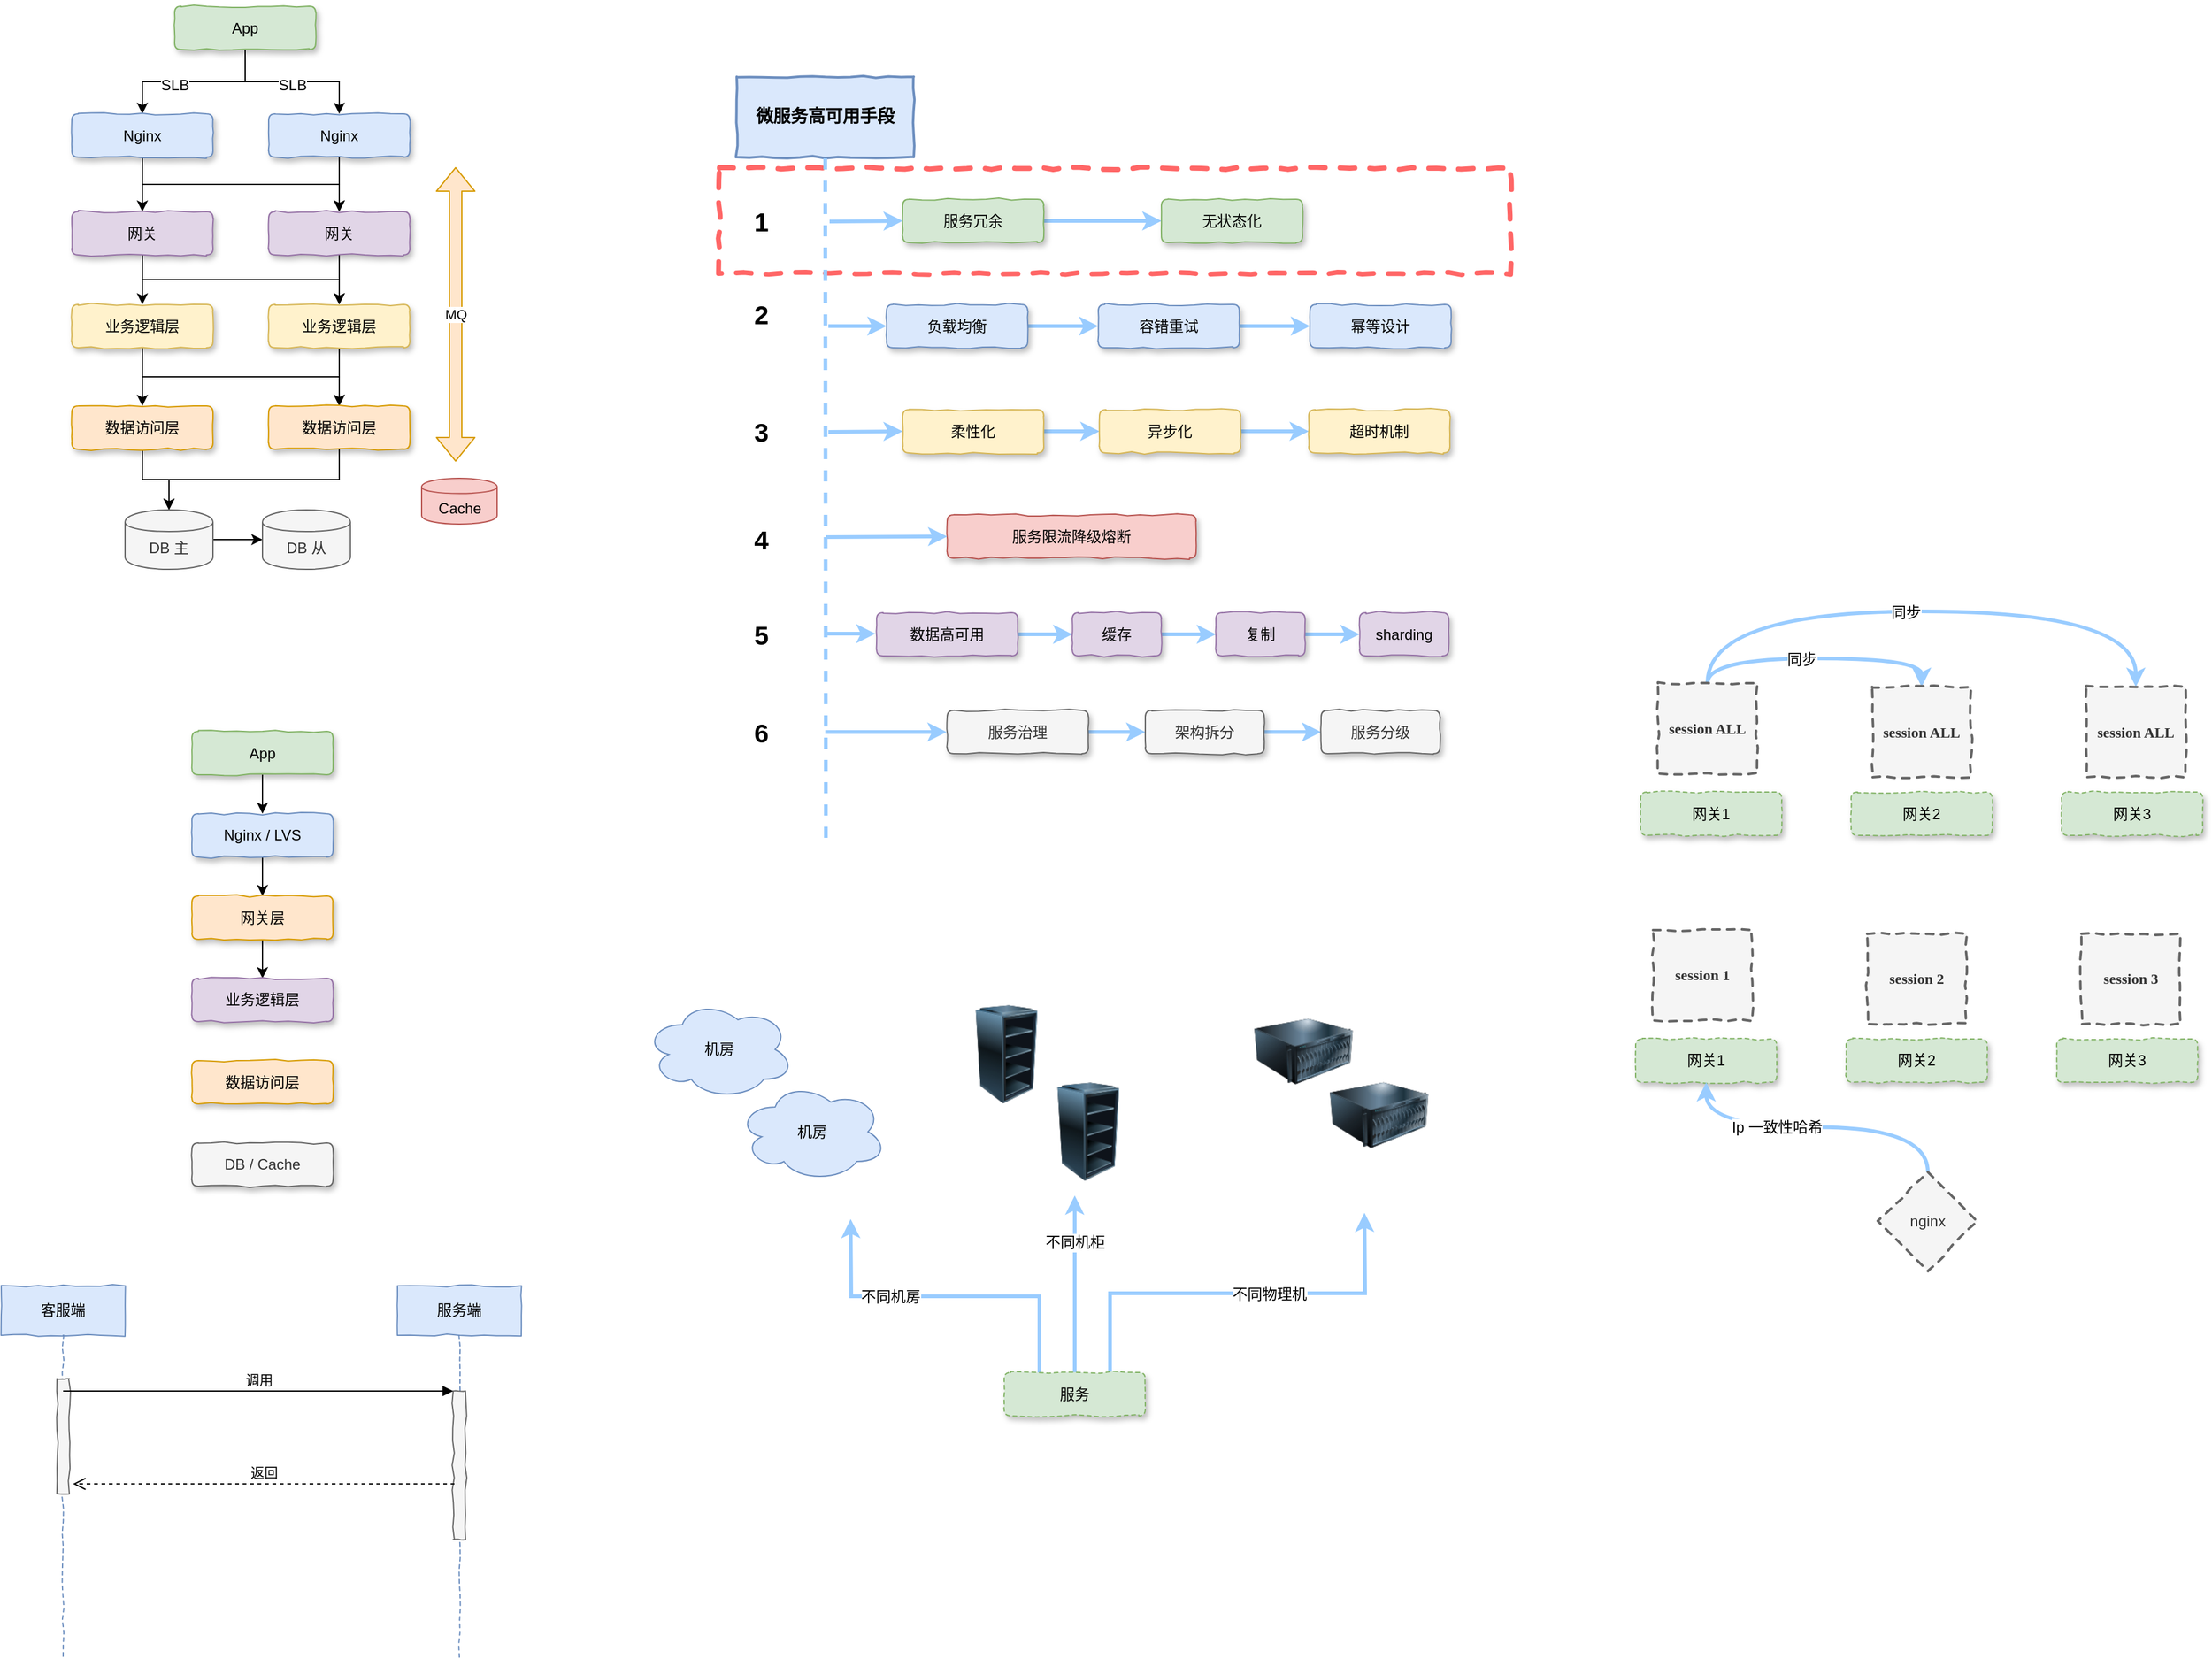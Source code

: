 <mxfile version="10.7.7" type="github"><diagram id="9MzaHd7Rf5EmqwmCaSLp" name="Ã§Â¬Â¬ 1 Ã©Â¡Âµ"><mxGraphModel dx="848" dy="574" grid="0" gridSize="10" guides="1" tooltips="1" connect="1" arrows="1" fold="1" page="1" pageScale="1" pageWidth="10000" pageHeight="10000" math="0" shadow="0"><root><mxCell id="0"/><mxCell id="1" parent="0"/><mxCell id="vuu-zCxJf1RxTGrYEHan-46" value="" style="html=1;whiteSpace=wrap;comic=1;strokeWidth=4;fontFamily=Comic Sans MS;fontStyle=1;strokeColor=#FF6666;dashed=1;" parent="1" vertex="1"><mxGeometry x="699" y="312" width="639" height="85" as="geometry"/></mxCell><mxCell id="hoTQpN1Qv3qKQoS7OUCN-4" style="edgeStyle=orthogonalEdgeStyle;rounded=0;orthogonalLoop=1;jettySize=auto;html=1;exitX=0.5;exitY=1;exitDx=0;exitDy=0;" parent="1" source="hoTQpN1Qv3qKQoS7OUCN-1" target="hoTQpN1Qv3qKQoS7OUCN-2" edge="1"><mxGeometry relative="1" as="geometry"/></mxCell><mxCell id="hoTQpN1Qv3qKQoS7OUCN-6" value="SLB" style="text;html=1;resizable=0;points=[];align=center;verticalAlign=middle;labelBackgroundColor=#ffffff;" parent="hoTQpN1Qv3qKQoS7OUCN-4" vertex="1" connectable="0"><mxGeometry x="0.23" y="3" relative="1" as="geometry"><mxPoint as="offset"/></mxGeometry></mxCell><mxCell id="hoTQpN1Qv3qKQoS7OUCN-5" style="edgeStyle=orthogonalEdgeStyle;rounded=0;orthogonalLoop=1;jettySize=auto;html=1;exitX=0.5;exitY=1;exitDx=0;exitDy=0;" parent="1" source="hoTQpN1Qv3qKQoS7OUCN-1" target="hoTQpN1Qv3qKQoS7OUCN-3" edge="1"><mxGeometry relative="1" as="geometry"/></mxCell><mxCell id="hoTQpN1Qv3qKQoS7OUCN-7" value="SLB" style="text;html=1;resizable=0;points=[];align=center;verticalAlign=middle;labelBackgroundColor=#ffffff;" parent="hoTQpN1Qv3qKQoS7OUCN-5" vertex="1" connectable="0"><mxGeometry y="-3" relative="1" as="geometry"><mxPoint as="offset"/></mxGeometry></mxCell><mxCell id="hoTQpN1Qv3qKQoS7OUCN-1" value="App" style="rounded=1;whiteSpace=wrap;html=1;shadow=1;comic=1;fillColor=#d5e8d4;strokeColor=#82b366;" parent="1" vertex="1"><mxGeometry x="259" y="181" width="114" height="35" as="geometry"/></mxCell><mxCell id="hoTQpN1Qv3qKQoS7OUCN-10" style="edgeStyle=orthogonalEdgeStyle;rounded=0;orthogonalLoop=1;jettySize=auto;html=1;exitX=0.5;exitY=1;exitDx=0;exitDy=0;entryX=0.5;entryY=0;entryDx=0;entryDy=0;" parent="1" source="hoTQpN1Qv3qKQoS7OUCN-2" target="hoTQpN1Qv3qKQoS7OUCN-8" edge="1"><mxGeometry relative="1" as="geometry"/></mxCell><mxCell id="hoTQpN1Qv3qKQoS7OUCN-11" style="edgeStyle=orthogonalEdgeStyle;rounded=0;orthogonalLoop=1;jettySize=auto;html=1;exitX=0.5;exitY=1;exitDx=0;exitDy=0;entryX=0.5;entryY=0;entryDx=0;entryDy=0;" parent="1" source="hoTQpN1Qv3qKQoS7OUCN-2" target="hoTQpN1Qv3qKQoS7OUCN-9" edge="1"><mxGeometry relative="1" as="geometry"/></mxCell><mxCell id="hoTQpN1Qv3qKQoS7OUCN-2" value="Nginx" style="rounded=1;whiteSpace=wrap;html=1;shadow=1;comic=1;fillColor=#dae8fc;strokeColor=#6c8ebf;" parent="1" vertex="1"><mxGeometry x="176" y="268" width="114" height="35" as="geometry"/></mxCell><mxCell id="hoTQpN1Qv3qKQoS7OUCN-12" style="edgeStyle=orthogonalEdgeStyle;rounded=0;orthogonalLoop=1;jettySize=auto;html=1;exitX=0.5;exitY=1;exitDx=0;exitDy=0;entryX=0.5;entryY=0;entryDx=0;entryDy=0;" parent="1" source="hoTQpN1Qv3qKQoS7OUCN-3" target="hoTQpN1Qv3qKQoS7OUCN-9" edge="1"><mxGeometry relative="1" as="geometry"/></mxCell><mxCell id="hoTQpN1Qv3qKQoS7OUCN-3" value="Nginx" style="rounded=1;whiteSpace=wrap;html=1;shadow=1;comic=1;fillColor=#dae8fc;strokeColor=#6c8ebf;" parent="1" vertex="1"><mxGeometry x="335" y="268" width="114" height="35" as="geometry"/></mxCell><mxCell id="hoTQpN1Qv3qKQoS7OUCN-15" style="edgeStyle=orthogonalEdgeStyle;rounded=0;orthogonalLoop=1;jettySize=auto;html=1;exitX=0.5;exitY=1;exitDx=0;exitDy=0;entryX=0.5;entryY=0;entryDx=0;entryDy=0;" parent="1" source="hoTQpN1Qv3qKQoS7OUCN-8" target="hoTQpN1Qv3qKQoS7OUCN-13" edge="1"><mxGeometry relative="1" as="geometry"/></mxCell><mxCell id="hoTQpN1Qv3qKQoS7OUCN-25" style="edgeStyle=orthogonalEdgeStyle;rounded=0;orthogonalLoop=1;jettySize=auto;html=1;exitX=0.5;exitY=1;exitDx=0;exitDy=0;" parent="1" source="hoTQpN1Qv3qKQoS7OUCN-8" target="hoTQpN1Qv3qKQoS7OUCN-14" edge="1"><mxGeometry relative="1" as="geometry"/></mxCell><mxCell id="hoTQpN1Qv3qKQoS7OUCN-8" value="网关" style="rounded=1;whiteSpace=wrap;html=1;shadow=1;comic=1;fillColor=#e1d5e7;strokeColor=#9673a6;" parent="1" vertex="1"><mxGeometry x="176" y="347" width="114" height="35" as="geometry"/></mxCell><mxCell id="hoTQpN1Qv3qKQoS7OUCN-16" style="edgeStyle=orthogonalEdgeStyle;rounded=0;orthogonalLoop=1;jettySize=auto;html=1;exitX=0.5;exitY=1;exitDx=0;exitDy=0;" parent="1" source="hoTQpN1Qv3qKQoS7OUCN-9" target="hoTQpN1Qv3qKQoS7OUCN-14" edge="1"><mxGeometry relative="1" as="geometry"/></mxCell><mxCell id="hoTQpN1Qv3qKQoS7OUCN-9" value="网关" style="rounded=1;whiteSpace=wrap;html=1;shadow=1;comic=1;fillColor=#e1d5e7;strokeColor=#9673a6;" parent="1" vertex="1"><mxGeometry x="335" y="347" width="114" height="35" as="geometry"/></mxCell><mxCell id="hoTQpN1Qv3qKQoS7OUCN-22" style="edgeStyle=orthogonalEdgeStyle;rounded=0;orthogonalLoop=1;jettySize=auto;html=1;exitX=0.5;exitY=1;exitDx=0;exitDy=0;entryX=0.5;entryY=0;entryDx=0;entryDy=0;" parent="1" source="hoTQpN1Qv3qKQoS7OUCN-13" target="hoTQpN1Qv3qKQoS7OUCN-20" edge="1"><mxGeometry relative="1" as="geometry"/></mxCell><mxCell id="hoTQpN1Qv3qKQoS7OUCN-24" style="edgeStyle=orthogonalEdgeStyle;rounded=0;orthogonalLoop=1;jettySize=auto;html=1;exitX=0.5;exitY=1;exitDx=0;exitDy=0;entryX=0.5;entryY=0;entryDx=0;entryDy=0;" parent="1" source="hoTQpN1Qv3qKQoS7OUCN-13" target="hoTQpN1Qv3qKQoS7OUCN-21" edge="1"><mxGeometry relative="1" as="geometry"/></mxCell><mxCell id="hoTQpN1Qv3qKQoS7OUCN-13" value="业务逻辑层" style="rounded=1;whiteSpace=wrap;html=1;shadow=1;comic=1;fillColor=#fff2cc;strokeColor=#d6b656;" parent="1" vertex="1"><mxGeometry x="176" y="422" width="114" height="35" as="geometry"/></mxCell><mxCell id="hoTQpN1Qv3qKQoS7OUCN-23" style="edgeStyle=orthogonalEdgeStyle;rounded=0;orthogonalLoop=1;jettySize=auto;html=1;exitX=0.5;exitY=1;exitDx=0;exitDy=0;entryX=0.5;entryY=0;entryDx=0;entryDy=0;" parent="1" source="hoTQpN1Qv3qKQoS7OUCN-14" target="hoTQpN1Qv3qKQoS7OUCN-21" edge="1"><mxGeometry relative="1" as="geometry"/></mxCell><mxCell id="hoTQpN1Qv3qKQoS7OUCN-14" value="业务逻辑层" style="rounded=1;whiteSpace=wrap;html=1;shadow=1;comic=1;fillColor=#fff2cc;strokeColor=#d6b656;" parent="1" vertex="1"><mxGeometry x="335" y="422" width="114" height="35" as="geometry"/></mxCell><mxCell id="hoTQpN1Qv3qKQoS7OUCN-40" style="edgeStyle=orthogonalEdgeStyle;rounded=0;orthogonalLoop=1;jettySize=auto;html=1;exitX=0.5;exitY=1;exitDx=0;exitDy=0;entryX=0.5;entryY=0;entryDx=0;entryDy=0;" parent="1" source="hoTQpN1Qv3qKQoS7OUCN-17" target="hoTQpN1Qv3qKQoS7OUCN-18" edge="1"><mxGeometry relative="1" as="geometry"/></mxCell><mxCell id="hoTQpN1Qv3qKQoS7OUCN-17" value="App" style="rounded=1;whiteSpace=wrap;html=1;shadow=1;comic=1;fillColor=#d5e8d4;strokeColor=#82b366;" parent="1" vertex="1"><mxGeometry x="273" y="767" width="114" height="35" as="geometry"/></mxCell><mxCell id="hoTQpN1Qv3qKQoS7OUCN-41" style="edgeStyle=orthogonalEdgeStyle;rounded=0;orthogonalLoop=1;jettySize=auto;html=1;exitX=0.5;exitY=1;exitDx=0;exitDy=0;entryX=0.5;entryY=0;entryDx=0;entryDy=0;" parent="1" source="hoTQpN1Qv3qKQoS7OUCN-18" target="hoTQpN1Qv3qKQoS7OUCN-19" edge="1"><mxGeometry relative="1" as="geometry"/></mxCell><mxCell id="hoTQpN1Qv3qKQoS7OUCN-18" value="Nginx / LVS" style="rounded=1;whiteSpace=wrap;html=1;shadow=1;comic=1;fillColor=#dae8fc;strokeColor=#6c8ebf;" parent="1" vertex="1"><mxGeometry x="273" y="833.5" width="114" height="35" as="geometry"/></mxCell><mxCell id="hoTQpN1Qv3qKQoS7OUCN-42" style="edgeStyle=orthogonalEdgeStyle;rounded=0;orthogonalLoop=1;jettySize=auto;html=1;exitX=0.5;exitY=1;exitDx=0;exitDy=0;entryX=0.5;entryY=0;entryDx=0;entryDy=0;" parent="1" source="hoTQpN1Qv3qKQoS7OUCN-19" target="hoTQpN1Qv3qKQoS7OUCN-37" edge="1"><mxGeometry relative="1" as="geometry"/></mxCell><mxCell id="hoTQpN1Qv3qKQoS7OUCN-19" value="网关层" style="rounded=1;whiteSpace=wrap;html=1;shadow=1;comic=1;fillColor=#ffe6cc;strokeColor=#d79b00;" parent="1" vertex="1"><mxGeometry x="273" y="900" width="114" height="35" as="geometry"/></mxCell><mxCell id="hoTQpN1Qv3qKQoS7OUCN-29" style="edgeStyle=orthogonalEdgeStyle;rounded=0;orthogonalLoop=1;jettySize=auto;html=1;exitX=0.5;exitY=1;exitDx=0;exitDy=0;entryX=0.5;entryY=0;entryDx=0;entryDy=0;" parent="1" source="hoTQpN1Qv3qKQoS7OUCN-20" target="hoTQpN1Qv3qKQoS7OUCN-26" edge="1"><mxGeometry relative="1" as="geometry"/></mxCell><mxCell id="hoTQpN1Qv3qKQoS7OUCN-20" value="数据访问层" style="rounded=1;whiteSpace=wrap;html=1;shadow=1;comic=1;fillColor=#ffe6cc;strokeColor=#d79b00;" parent="1" vertex="1"><mxGeometry x="176" y="504" width="114" height="35" as="geometry"/></mxCell><mxCell id="hoTQpN1Qv3qKQoS7OUCN-30" style="edgeStyle=orthogonalEdgeStyle;rounded=0;orthogonalLoop=1;jettySize=auto;html=1;exitX=0.5;exitY=1;exitDx=0;exitDy=0;entryX=0.5;entryY=0;entryDx=0;entryDy=0;" parent="1" source="hoTQpN1Qv3qKQoS7OUCN-21" target="hoTQpN1Qv3qKQoS7OUCN-26" edge="1"><mxGeometry relative="1" as="geometry"/></mxCell><mxCell id="hoTQpN1Qv3qKQoS7OUCN-21" value="数据访问层" style="rounded=1;whiteSpace=wrap;html=1;shadow=1;comic=1;fillColor=#ffe6cc;strokeColor=#d79b00;" parent="1" vertex="1"><mxGeometry x="335" y="504" width="114" height="35" as="geometry"/></mxCell><mxCell id="hoTQpN1Qv3qKQoS7OUCN-28" style="edgeStyle=orthogonalEdgeStyle;rounded=0;orthogonalLoop=1;jettySize=auto;html=1;exitX=1;exitY=0.5;exitDx=0;exitDy=0;entryX=0;entryY=0.5;entryDx=0;entryDy=0;" parent="1" source="hoTQpN1Qv3qKQoS7OUCN-26" target="hoTQpN1Qv3qKQoS7OUCN-27" edge="1"><mxGeometry relative="1" as="geometry"/></mxCell><mxCell id="hoTQpN1Qv3qKQoS7OUCN-26" value="DB 主" style="shape=cylinder;whiteSpace=wrap;html=1;boundedLbl=1;backgroundOutline=1;fillColor=#f5f5f5;strokeColor=#666666;fontColor=#333333;" parent="1" vertex="1"><mxGeometry x="219" y="588" width="71" height="48" as="geometry"/></mxCell><mxCell id="hoTQpN1Qv3qKQoS7OUCN-27" value="DB 从" style="shape=cylinder;whiteSpace=wrap;html=1;boundedLbl=1;backgroundOutline=1;fillColor=#f5f5f5;strokeColor=#666666;fontColor=#333333;" parent="1" vertex="1"><mxGeometry x="330" y="588" width="71" height="48" as="geometry"/></mxCell><mxCell id="hoTQpN1Qv3qKQoS7OUCN-33" value="Cache" style="shape=cylinder;whiteSpace=wrap;html=1;boundedLbl=1;backgroundOutline=1;fillColor=#f8cecc;strokeColor=#b85450;" parent="1" vertex="1"><mxGeometry x="458.5" y="562.5" width="61" height="37" as="geometry"/></mxCell><mxCell id="hoTQpN1Qv3qKQoS7OUCN-34" value="MQ" style="shape=flexArrow;endArrow=classic;startArrow=classic;html=1;fillColor=#ffe6cc;strokeColor=#d79b00;" parent="1" edge="1"><mxGeometry width="50" height="50" relative="1" as="geometry"><mxPoint x="486" y="549" as="sourcePoint"/><mxPoint x="486" y="311" as="targetPoint"/></mxGeometry></mxCell><mxCell id="hoTQpN1Qv3qKQoS7OUCN-37" value="业务逻辑层" style="rounded=1;whiteSpace=wrap;html=1;shadow=1;comic=1;fillColor=#e1d5e7;strokeColor=#9673a6;" parent="1" vertex="1"><mxGeometry x="273" y="966.5" width="114" height="35" as="geometry"/></mxCell><mxCell id="hoTQpN1Qv3qKQoS7OUCN-38" value="数据访问层" style="rounded=1;whiteSpace=wrap;html=1;shadow=1;comic=1;fillColor=#ffe6cc;strokeColor=#d79b00;" parent="1" vertex="1"><mxGeometry x="273" y="1033" width="114" height="35" as="geometry"/></mxCell><mxCell id="hoTQpN1Qv3qKQoS7OUCN-39" value="DB / Cache" style="rounded=1;whiteSpace=wrap;html=1;shadow=1;comic=1;fillColor=#f5f5f5;strokeColor=#666666;fontColor=#333333;" parent="1" vertex="1"><mxGeometry x="273" y="1099.5" width="114" height="35" as="geometry"/></mxCell><mxCell id="vuu-zCxJf1RxTGrYEHan-1" value="&lt;font style=&quot;font-size: 14px&quot;&gt;微服务高可用手段&lt;/font&gt;" style="html=1;whiteSpace=wrap;comic=1;strokeWidth=2;fontFamily=Comic Sans MS;fontStyle=1;fillColor=#dae8fc;strokeColor=#6c8ebf;" parent="1" vertex="1"><mxGeometry x="713" y="238" width="143" height="65" as="geometry"/></mxCell><mxCell id="vuu-zCxJf1RxTGrYEHan-2" value="" style="endArrow=none;dashed=1;html=1;entryX=0.5;entryY=1;entryDx=0;entryDy=0;strokeColor=#99CCFF;strokeWidth=3;" parent="1" target="vuu-zCxJf1RxTGrYEHan-1" edge="1"><mxGeometry width="50" height="50" relative="1" as="geometry"><mxPoint x="785" y="853" as="sourcePoint"/><mxPoint x="870" y="451" as="targetPoint"/></mxGeometry></mxCell><mxCell id="vuu-zCxJf1RxTGrYEHan-6" style="edgeStyle=orthogonalEdgeStyle;rounded=0;orthogonalLoop=1;jettySize=auto;html=1;exitX=1;exitY=0.5;exitDx=0;exitDy=0;entryX=0;entryY=0.5;entryDx=0;entryDy=0;strokeColor=#99CCFF;strokeWidth=3;" parent="1" source="vuu-zCxJf1RxTGrYEHan-3" target="vuu-zCxJf1RxTGrYEHan-5" edge="1"><mxGeometry relative="1" as="geometry"/></mxCell><mxCell id="vuu-zCxJf1RxTGrYEHan-3" value="服务冗余" style="rounded=1;whiteSpace=wrap;html=1;shadow=1;comic=1;fillColor=#d5e8d4;strokeColor=#82b366;" parent="1" vertex="1"><mxGeometry x="847" y="337" width="114" height="35" as="geometry"/></mxCell><mxCell id="vuu-zCxJf1RxTGrYEHan-4" value="" style="endArrow=classic;html=1;strokeColor=#99CCFF;strokeWidth=3;entryX=0;entryY=0.5;entryDx=0;entryDy=0;" parent="1" target="vuu-zCxJf1RxTGrYEHan-3" edge="1"><mxGeometry width="50" height="50" relative="1" as="geometry"><mxPoint x="788" y="355" as="sourcePoint"/><mxPoint x="719" y="344" as="targetPoint"/></mxGeometry></mxCell><mxCell id="vuu-zCxJf1RxTGrYEHan-5" value="无状态化" style="rounded=1;whiteSpace=wrap;html=1;shadow=1;comic=1;fillColor=#d5e8d4;strokeColor=#82b366;" parent="1" vertex="1"><mxGeometry x="1056" y="337" width="114" height="35" as="geometry"/></mxCell><mxCell id="vuu-zCxJf1RxTGrYEHan-41" style="edgeStyle=orthogonalEdgeStyle;rounded=0;orthogonalLoop=1;jettySize=auto;html=1;exitX=1;exitY=0.5;exitDx=0;exitDy=0;entryX=0;entryY=0.5;entryDx=0;entryDy=0;strokeColor=#99CCFF;strokeWidth=3;" parent="1" source="vuu-zCxJf1RxTGrYEHan-7" target="vuu-zCxJf1RxTGrYEHan-40" edge="1"><mxGeometry relative="1" as="geometry"/></mxCell><mxCell id="vuu-zCxJf1RxTGrYEHan-7" value="负载均衡" style="rounded=1;whiteSpace=wrap;html=1;shadow=1;comic=1;fillColor=#dae8fc;strokeColor=#6c8ebf;" parent="1" vertex="1"><mxGeometry x="834" y="422" width="114" height="35" as="geometry"/></mxCell><mxCell id="vuu-zCxJf1RxTGrYEHan-8" value="" style="endArrow=classic;html=1;strokeColor=#99CCFF;strokeWidth=3;entryX=0;entryY=0.5;entryDx=0;entryDy=0;" parent="1" target="vuu-zCxJf1RxTGrYEHan-7" edge="1"><mxGeometry width="50" height="50" relative="1" as="geometry"><mxPoint x="787" y="439.5" as="sourcePoint"/><mxPoint x="846" y="439.5" as="targetPoint"/></mxGeometry></mxCell><mxCell id="vuu-zCxJf1RxTGrYEHan-9" value="幂等设计" style="rounded=1;whiteSpace=wrap;html=1;shadow=1;comic=1;fillColor=#dae8fc;strokeColor=#6c8ebf;" parent="1" vertex="1"><mxGeometry x="1176" y="422" width="114" height="35" as="geometry"/></mxCell><mxCell id="vuu-zCxJf1RxTGrYEHan-15" style="edgeStyle=orthogonalEdgeStyle;rounded=0;orthogonalLoop=1;jettySize=auto;html=1;exitX=1;exitY=0.5;exitDx=0;exitDy=0;entryX=0;entryY=0.5;entryDx=0;entryDy=0;strokeColor=#99CCFF;strokeWidth=3;" parent="1" source="vuu-zCxJf1RxTGrYEHan-11" target="vuu-zCxJf1RxTGrYEHan-13" edge="1"><mxGeometry relative="1" as="geometry"/></mxCell><mxCell id="vuu-zCxJf1RxTGrYEHan-11" value="柔性化" style="rounded=1;whiteSpace=wrap;html=1;shadow=1;comic=1;fillColor=#fff2cc;strokeColor=#d6b656;" parent="1" vertex="1"><mxGeometry x="847" y="507" width="114" height="35" as="geometry"/></mxCell><mxCell id="vuu-zCxJf1RxTGrYEHan-12" value="" style="endArrow=classic;html=1;strokeColor=#99CCFF;strokeWidth=3;entryX=0;entryY=0.5;entryDx=0;entryDy=0;" parent="1" target="vuu-zCxJf1RxTGrYEHan-11" edge="1"><mxGeometry width="50" height="50" relative="1" as="geometry"><mxPoint x="787" y="525" as="sourcePoint"/><mxPoint x="914" y="450" as="targetPoint"/></mxGeometry></mxCell><mxCell id="vuu-zCxJf1RxTGrYEHan-16" style="edgeStyle=orthogonalEdgeStyle;rounded=0;orthogonalLoop=1;jettySize=auto;html=1;exitX=1;exitY=0.5;exitDx=0;exitDy=0;strokeColor=#99CCFF;strokeWidth=3;" parent="1" source="vuu-zCxJf1RxTGrYEHan-13" target="vuu-zCxJf1RxTGrYEHan-14" edge="1"><mxGeometry relative="1" as="geometry"/></mxCell><mxCell id="vuu-zCxJf1RxTGrYEHan-13" value="异步化" style="rounded=1;whiteSpace=wrap;html=1;shadow=1;comic=1;fillColor=#fff2cc;strokeColor=#d6b656;" parent="1" vertex="1"><mxGeometry x="1006" y="507" width="114" height="35" as="geometry"/></mxCell><mxCell id="vuu-zCxJf1RxTGrYEHan-14" value="超时机制" style="rounded=1;whiteSpace=wrap;html=1;shadow=1;comic=1;fillColor=#fff2cc;strokeColor=#d6b656;" parent="1" vertex="1"><mxGeometry x="1175" y="507" width="114" height="35" as="geometry"/></mxCell><mxCell id="vuu-zCxJf1RxTGrYEHan-17" value="服务限流降级熔断" style="rounded=1;whiteSpace=wrap;html=1;shadow=1;comic=1;fillColor=#f8cecc;strokeColor=#b85450;" parent="1" vertex="1"><mxGeometry x="883" y="592" width="201" height="35" as="geometry"/></mxCell><mxCell id="vuu-zCxJf1RxTGrYEHan-18" value="" style="endArrow=classic;html=1;strokeColor=#99CCFF;strokeWidth=3;entryX=0;entryY=0.5;entryDx=0;entryDy=0;" parent="1" target="vuu-zCxJf1RxTGrYEHan-17" edge="1"><mxGeometry width="50" height="50" relative="1" as="geometry"><mxPoint x="785" y="610" as="sourcePoint"/><mxPoint x="844.5" y="612" as="targetPoint"/></mxGeometry></mxCell><mxCell id="vuu-zCxJf1RxTGrYEHan-24" style="edgeStyle=orthogonalEdgeStyle;rounded=0;orthogonalLoop=1;jettySize=auto;html=1;exitX=1;exitY=0.5;exitDx=0;exitDy=0;entryX=0;entryY=0.5;entryDx=0;entryDy=0;strokeColor=#99CCFF;strokeWidth=3;" parent="1" source="vuu-zCxJf1RxTGrYEHan-19" target="vuu-zCxJf1RxTGrYEHan-21" edge="1"><mxGeometry relative="1" as="geometry"/></mxCell><mxCell id="vuu-zCxJf1RxTGrYEHan-19" value="数据高可用" style="rounded=1;whiteSpace=wrap;html=1;shadow=1;comic=1;fillColor=#e1d5e7;strokeColor=#9673a6;" parent="1" vertex="1"><mxGeometry x="826" y="671" width="114" height="35" as="geometry"/></mxCell><mxCell id="vuu-zCxJf1RxTGrYEHan-20" value="" style="endArrow=classic;html=1;strokeColor=#99CCFF;strokeWidth=3;" parent="1" edge="1"><mxGeometry width="50" height="50" relative="1" as="geometry"><mxPoint x="784.5" y="688" as="sourcePoint"/><mxPoint x="825" y="688" as="targetPoint"/></mxGeometry></mxCell><mxCell id="vuu-zCxJf1RxTGrYEHan-25" style="edgeStyle=orthogonalEdgeStyle;rounded=0;orthogonalLoop=1;jettySize=auto;html=1;exitX=1;exitY=0.5;exitDx=0;exitDy=0;entryX=0;entryY=0.5;entryDx=0;entryDy=0;strokeColor=#99CCFF;strokeWidth=3;" parent="1" source="vuu-zCxJf1RxTGrYEHan-21" target="vuu-zCxJf1RxTGrYEHan-22" edge="1"><mxGeometry relative="1" as="geometry"/></mxCell><mxCell id="vuu-zCxJf1RxTGrYEHan-21" value="缓存" style="rounded=1;whiteSpace=wrap;html=1;shadow=1;comic=1;fillColor=#e1d5e7;strokeColor=#9673a6;" parent="1" vertex="1"><mxGeometry x="984" y="671" width="72" height="35" as="geometry"/></mxCell><mxCell id="vuu-zCxJf1RxTGrYEHan-26" style="edgeStyle=orthogonalEdgeStyle;rounded=0;orthogonalLoop=1;jettySize=auto;html=1;exitX=1;exitY=0.5;exitDx=0;exitDy=0;entryX=0;entryY=0.5;entryDx=0;entryDy=0;strokeColor=#99CCFF;strokeWidth=3;" parent="1" source="vuu-zCxJf1RxTGrYEHan-22" target="vuu-zCxJf1RxTGrYEHan-23" edge="1"><mxGeometry relative="1" as="geometry"/></mxCell><mxCell id="vuu-zCxJf1RxTGrYEHan-22" value="复制" style="rounded=1;whiteSpace=wrap;html=1;shadow=1;comic=1;fillColor=#e1d5e7;strokeColor=#9673a6;" parent="1" vertex="1"><mxGeometry x="1100" y="671" width="72" height="35" as="geometry"/></mxCell><mxCell id="vuu-zCxJf1RxTGrYEHan-23" value="sharding" style="rounded=1;whiteSpace=wrap;html=1;shadow=1;comic=1;fillColor=#e1d5e7;strokeColor=#9673a6;" parent="1" vertex="1"><mxGeometry x="1216" y="671" width="72" height="35" as="geometry"/></mxCell><mxCell id="vuu-zCxJf1RxTGrYEHan-31" style="edgeStyle=orthogonalEdgeStyle;rounded=0;orthogonalLoop=1;jettySize=auto;html=1;exitX=1;exitY=0.5;exitDx=0;exitDy=0;entryX=0;entryY=0.5;entryDx=0;entryDy=0;strokeColor=#99CCFF;strokeWidth=3;" parent="1" source="vuu-zCxJf1RxTGrYEHan-27" target="vuu-zCxJf1RxTGrYEHan-28" edge="1"><mxGeometry relative="1" as="geometry"/></mxCell><mxCell id="vuu-zCxJf1RxTGrYEHan-27" value="服务治理" style="rounded=1;whiteSpace=wrap;html=1;shadow=1;comic=1;fillColor=#f5f5f5;strokeColor=#666666;fontColor=#333333;" parent="1" vertex="1"><mxGeometry x="883" y="750" width="114" height="35" as="geometry"/></mxCell><mxCell id="vuu-zCxJf1RxTGrYEHan-32" style="edgeStyle=orthogonalEdgeStyle;rounded=0;orthogonalLoop=1;jettySize=auto;html=1;exitX=1;exitY=0.5;exitDx=0;exitDy=0;entryX=0;entryY=0.5;entryDx=0;entryDy=0;strokeColor=#99CCFF;strokeWidth=3;" parent="1" source="vuu-zCxJf1RxTGrYEHan-28" target="vuu-zCxJf1RxTGrYEHan-29" edge="1"><mxGeometry relative="1" as="geometry"/></mxCell><mxCell id="vuu-zCxJf1RxTGrYEHan-28" value="架构拆分" style="rounded=1;whiteSpace=wrap;html=1;shadow=1;comic=1;fillColor=#f5f5f5;strokeColor=#666666;fontColor=#333333;" parent="1" vertex="1"><mxGeometry x="1043" y="750" width="96" height="35" as="geometry"/></mxCell><mxCell id="vuu-zCxJf1RxTGrYEHan-29" value="服务分级" style="rounded=1;whiteSpace=wrap;html=1;shadow=1;comic=1;fillColor=#f5f5f5;strokeColor=#666666;fontColor=#333333;" parent="1" vertex="1"><mxGeometry x="1185" y="750" width="96" height="35" as="geometry"/></mxCell><mxCell id="vuu-zCxJf1RxTGrYEHan-30" value="" style="endArrow=classic;html=1;strokeColor=#99CCFF;strokeWidth=3;entryX=0;entryY=0.5;entryDx=0;entryDy=0;" parent="1" edge="1"><mxGeometry width="50" height="50" relative="1" as="geometry"><mxPoint x="784.5" y="767.5" as="sourcePoint"/><mxPoint x="882.5" y="767.5" as="targetPoint"/></mxGeometry></mxCell><mxCell id="vuu-zCxJf1RxTGrYEHan-34" value="&lt;font size=&quot;1&quot;&gt;&lt;b style=&quot;font-size: 21px&quot;&gt;1&lt;/b&gt;&lt;/font&gt;" style="text;html=1;strokeColor=none;fillColor=none;align=center;verticalAlign=middle;whiteSpace=wrap;rounded=0;" parent="1" vertex="1"><mxGeometry x="713" y="345" width="40" height="20" as="geometry"/></mxCell><mxCell id="vuu-zCxJf1RxTGrYEHan-35" value="&lt;font size=&quot;1&quot;&gt;&lt;b style=&quot;font-size: 21px&quot;&gt;2&lt;/b&gt;&lt;/font&gt;" style="text;html=1;strokeColor=none;fillColor=none;align=center;verticalAlign=middle;whiteSpace=wrap;rounded=0;" parent="1" vertex="1"><mxGeometry x="713" y="419.5" width="40" height="20" as="geometry"/></mxCell><mxCell id="vuu-zCxJf1RxTGrYEHan-36" value="&lt;font size=&quot;1&quot;&gt;&lt;b style=&quot;font-size: 21px&quot;&gt;3&lt;/b&gt;&lt;/font&gt;" style="text;html=1;strokeColor=none;fillColor=none;align=center;verticalAlign=middle;whiteSpace=wrap;rounded=0;" parent="1" vertex="1"><mxGeometry x="713" y="514.5" width="40" height="20" as="geometry"/></mxCell><mxCell id="vuu-zCxJf1RxTGrYEHan-37" value="&lt;font size=&quot;1&quot;&gt;&lt;b style=&quot;font-size: 21px&quot;&gt;4&lt;/b&gt;&lt;/font&gt;" style="text;html=1;strokeColor=none;fillColor=none;align=center;verticalAlign=middle;whiteSpace=wrap;rounded=0;" parent="1" vertex="1"><mxGeometry x="713" y="602" width="40" height="20" as="geometry"/></mxCell><mxCell id="vuu-zCxJf1RxTGrYEHan-38" value="&lt;font size=&quot;1&quot;&gt;&lt;b style=&quot;font-size: 21px&quot;&gt;5&lt;/b&gt;&lt;/font&gt;" style="text;html=1;strokeColor=none;fillColor=none;align=center;verticalAlign=middle;whiteSpace=wrap;rounded=0;" parent="1" vertex="1"><mxGeometry x="713" y="678.5" width="40" height="20" as="geometry"/></mxCell><mxCell id="vuu-zCxJf1RxTGrYEHan-39" value="&lt;font size=&quot;1&quot;&gt;&lt;b style=&quot;font-size: 21px&quot;&gt;6&lt;/b&gt;&lt;/font&gt;" style="text;html=1;strokeColor=none;fillColor=none;align=center;verticalAlign=middle;whiteSpace=wrap;rounded=0;" parent="1" vertex="1"><mxGeometry x="713" y="757.5" width="40" height="20" as="geometry"/></mxCell><mxCell id="vuu-zCxJf1RxTGrYEHan-42" style="edgeStyle=orthogonalEdgeStyle;rounded=0;orthogonalLoop=1;jettySize=auto;html=1;exitX=1;exitY=0.5;exitDx=0;exitDy=0;entryX=0;entryY=0.5;entryDx=0;entryDy=0;strokeColor=#99CCFF;strokeWidth=3;" parent="1" source="vuu-zCxJf1RxTGrYEHan-40" target="vuu-zCxJf1RxTGrYEHan-9" edge="1"><mxGeometry relative="1" as="geometry"/></mxCell><mxCell id="vuu-zCxJf1RxTGrYEHan-40" value="容错重试" style="rounded=1;whiteSpace=wrap;html=1;shadow=1;comic=1;fillColor=#dae8fc;strokeColor=#6c8ebf;" parent="1" vertex="1"><mxGeometry x="1005" y="422" width="114" height="35" as="geometry"/></mxCell><mxCell id="vuu-zCxJf1RxTGrYEHan-43" value="机房" style="ellipse;shape=cloud;whiteSpace=wrap;html=1;fillColor=#dae8fc;strokeColor=#6c8ebf;" parent="1" vertex="1"><mxGeometry x="639" y="984" width="120" height="80" as="geometry"/></mxCell><mxCell id="vuu-zCxJf1RxTGrYEHan-44" value="" style="image;html=1;labelBackgroundColor=#ffffff;image=img/lib/clip_art/computers/Server_Rack_Empty_128x128.png" parent="1" vertex="1"><mxGeometry x="891" y="988" width="80" height="80" as="geometry"/></mxCell><mxCell id="vuu-zCxJf1RxTGrYEHan-47" value="机房" style="ellipse;shape=cloud;whiteSpace=wrap;html=1;fillColor=#dae8fc;strokeColor=#6c8ebf;" parent="1" vertex="1"><mxGeometry x="714" y="1050.5" width="120" height="80" as="geometry"/></mxCell><mxCell id="vuu-zCxJf1RxTGrYEHan-48" value="" style="image;html=1;labelBackgroundColor=#ffffff;image=img/lib/clip_art/computers/Server_Rack_Empty_128x128.png" parent="1" vertex="1"><mxGeometry x="957" y="1050.5" width="80" height="80" as="geometry"/></mxCell><mxCell id="vuu-zCxJf1RxTGrYEHan-49" value="" style="image;html=1;labelBackgroundColor=#ffffff;image=img/lib/clip_art/computers/Server_128x128.png;dashed=1;strokeColor=#FF6666;strokeWidth=4;" parent="1" vertex="1"><mxGeometry x="1131" y="985.5" width="80" height="80" as="geometry"/></mxCell><mxCell id="vuu-zCxJf1RxTGrYEHan-50" value="" style="image;html=1;labelBackgroundColor=#ffffff;image=img/lib/clip_art/computers/Server_128x128.png;dashed=1;strokeColor=#FF6666;strokeWidth=4;" parent="1" vertex="1"><mxGeometry x="1192" y="1037" width="80" height="80" as="geometry"/></mxCell><mxCell id="vuu-zCxJf1RxTGrYEHan-52" style="edgeStyle=orthogonalEdgeStyle;rounded=0;orthogonalLoop=1;jettySize=auto;html=1;exitX=0.25;exitY=0;exitDx=0;exitDy=0;strokeColor=#99CCFF;strokeWidth=3;" parent="1" source="vuu-zCxJf1RxTGrYEHan-51" edge="1"><mxGeometry relative="1" as="geometry"><mxPoint x="805" y="1161" as="targetPoint"/></mxGeometry></mxCell><mxCell id="vuu-zCxJf1RxTGrYEHan-55" value="不同机房" style="text;html=1;resizable=0;points=[];align=center;verticalAlign=middle;labelBackgroundColor=#ffffff;" parent="vuu-zCxJf1RxTGrYEHan-52" vertex="1" connectable="0"><mxGeometry x="0.321" relative="1" as="geometry"><mxPoint as="offset"/></mxGeometry></mxCell><mxCell id="vuu-zCxJf1RxTGrYEHan-53" style="edgeStyle=orthogonalEdgeStyle;rounded=0;orthogonalLoop=1;jettySize=auto;html=1;exitX=0.5;exitY=0;exitDx=0;exitDy=0;strokeColor=#99CCFF;strokeWidth=3;" parent="1" source="vuu-zCxJf1RxTGrYEHan-51" edge="1"><mxGeometry relative="1" as="geometry"><mxPoint x="986" y="1142" as="targetPoint"/></mxGeometry></mxCell><mxCell id="vuu-zCxJf1RxTGrYEHan-56" value="不同机柜" style="text;html=1;resizable=0;points=[];align=center;verticalAlign=middle;labelBackgroundColor=#ffffff;" parent="vuu-zCxJf1RxTGrYEHan-53" vertex="1" connectable="0"><mxGeometry x="0.469" y="1" relative="1" as="geometry"><mxPoint as="offset"/></mxGeometry></mxCell><mxCell id="vuu-zCxJf1RxTGrYEHan-54" style="edgeStyle=orthogonalEdgeStyle;rounded=0;orthogonalLoop=1;jettySize=auto;html=1;exitX=0.75;exitY=0;exitDx=0;exitDy=0;strokeColor=#99CCFF;strokeWidth=3;" parent="1" source="vuu-zCxJf1RxTGrYEHan-51" edge="1"><mxGeometry relative="1" as="geometry"><mxPoint x="1220" y="1156" as="targetPoint"/></mxGeometry></mxCell><mxCell id="vuu-zCxJf1RxTGrYEHan-57" value="不同物理机" style="text;html=1;resizable=0;points=[];align=center;verticalAlign=middle;labelBackgroundColor=#ffffff;" parent="vuu-zCxJf1RxTGrYEHan-54" vertex="1" connectable="0"><mxGeometry x="0.15" y="-1" relative="1" as="geometry"><mxPoint as="offset"/></mxGeometry></mxCell><mxCell id="vuu-zCxJf1RxTGrYEHan-51" value="服务" style="rounded=1;whiteSpace=wrap;html=1;shadow=1;comic=1;fillColor=#d5e8d4;strokeColor=#82b366;dashed=1;" parent="1" vertex="1"><mxGeometry x="929" y="1285" width="114" height="35" as="geometry"/></mxCell><mxCell id="vuu-zCxJf1RxTGrYEHan-58" value="网关1" style="rounded=1;whiteSpace=wrap;html=1;shadow=1;comic=1;fillColor=#d5e8d4;strokeColor=#82b366;dashed=1;" parent="1" vertex="1"><mxGeometry x="1443" y="816" width="114" height="35" as="geometry"/></mxCell><mxCell id="vuu-zCxJf1RxTGrYEHan-59" value="网关2" style="rounded=1;whiteSpace=wrap;html=1;shadow=1;comic=1;fillColor=#d5e8d4;strokeColor=#82b366;dashed=1;" parent="1" vertex="1"><mxGeometry x="1613" y="816" width="114" height="35" as="geometry"/></mxCell><mxCell id="vuu-zCxJf1RxTGrYEHan-60" value="网关3" style="rounded=1;whiteSpace=wrap;html=1;shadow=1;comic=1;fillColor=#d5e8d4;strokeColor=#82b366;dashed=1;" parent="1" vertex="1"><mxGeometry x="1783" y="816" width="114" height="35" as="geometry"/></mxCell><mxCell id="vuu-zCxJf1RxTGrYEHan-64" style="edgeStyle=orthogonalEdgeStyle;rounded=0;orthogonalLoop=1;jettySize=auto;html=1;exitX=0.5;exitY=0;exitDx=0;exitDy=0;entryX=0.5;entryY=0;entryDx=0;entryDy=0;strokeColor=#99CCFF;strokeWidth=3;curved=1;" parent="1" source="vuu-zCxJf1RxTGrYEHan-61" target="vuu-zCxJf1RxTGrYEHan-62" edge="1"><mxGeometry relative="1" as="geometry"/></mxCell><mxCell id="vuu-zCxJf1RxTGrYEHan-67" value="同步" style="text;html=1;resizable=0;points=[];align=center;verticalAlign=middle;labelBackgroundColor=#ffffff;" parent="vuu-zCxJf1RxTGrYEHan-64" vertex="1" connectable="0"><mxGeometry x="-0.111" y="-1" relative="1" as="geometry"><mxPoint as="offset"/></mxGeometry></mxCell><mxCell id="vuu-zCxJf1RxTGrYEHan-65" style="edgeStyle=orthogonalEdgeStyle;curved=1;rounded=0;orthogonalLoop=1;jettySize=auto;html=1;exitX=0.5;exitY=0;exitDx=0;exitDy=0;entryX=0.5;entryY=0;entryDx=0;entryDy=0;strokeColor=#99CCFF;strokeWidth=3;" parent="1" source="vuu-zCxJf1RxTGrYEHan-61" target="vuu-zCxJf1RxTGrYEHan-63" edge="1"><mxGeometry relative="1" as="geometry"><Array as="points"><mxPoint x="1497" y="670"/><mxPoint x="1843" y="670"/></Array></mxGeometry></mxCell><mxCell id="vuu-zCxJf1RxTGrYEHan-66" value="同步" style="text;html=1;resizable=0;points=[];align=center;verticalAlign=middle;labelBackgroundColor=#ffffff;" parent="vuu-zCxJf1RxTGrYEHan-65" vertex="1" connectable="0"><mxGeometry x="-0.062" y="-1" relative="1" as="geometry"><mxPoint as="offset"/></mxGeometry></mxCell><mxCell id="vuu-zCxJf1RxTGrYEHan-61" value="session ALL" style="html=1;whiteSpace=wrap;comic=1;strokeWidth=2;fontFamily=Comic Sans MS;fontStyle=1;dashed=1;fillColor=#f5f5f5;strokeColor=#666666;fontColor=#333333;" parent="1" vertex="1"><mxGeometry x="1457" y="728" width="80" height="73" as="geometry"/></mxCell><mxCell id="vuu-zCxJf1RxTGrYEHan-62" value="session ALL" style="html=1;whiteSpace=wrap;comic=1;strokeWidth=2;fontFamily=Comic Sans MS;fontStyle=1;dashed=1;fillColor=#f5f5f5;strokeColor=#666666;fontColor=#333333;" parent="1" vertex="1"><mxGeometry x="1630" y="731" width="80" height="73" as="geometry"/></mxCell><mxCell id="vuu-zCxJf1RxTGrYEHan-63" value="session ALL" style="html=1;whiteSpace=wrap;comic=1;strokeWidth=2;fontFamily=Comic Sans MS;fontStyle=1;dashed=1;fillColor=#f5f5f5;strokeColor=#666666;fontColor=#333333;" parent="1" vertex="1"><mxGeometry x="1803" y="731" width="80" height="73" as="geometry"/></mxCell><mxCell id="vuu-zCxJf1RxTGrYEHan-68" value="网关1" style="rounded=1;whiteSpace=wrap;html=1;shadow=1;comic=1;fillColor=#d5e8d4;strokeColor=#82b366;dashed=1;" parent="1" vertex="1"><mxGeometry x="1439" y="1015.5" width="114" height="35" as="geometry"/></mxCell><mxCell id="vuu-zCxJf1RxTGrYEHan-69" value="网关2" style="rounded=1;whiteSpace=wrap;html=1;shadow=1;comic=1;fillColor=#d5e8d4;strokeColor=#82b366;dashed=1;" parent="1" vertex="1"><mxGeometry x="1609" y="1015.5" width="114" height="35" as="geometry"/></mxCell><mxCell id="vuu-zCxJf1RxTGrYEHan-70" value="网关3" style="rounded=1;whiteSpace=wrap;html=1;shadow=1;comic=1;fillColor=#d5e8d4;strokeColor=#82b366;dashed=1;" parent="1" vertex="1"><mxGeometry x="1779" y="1015.5" width="114" height="35" as="geometry"/></mxCell><mxCell id="vuu-zCxJf1RxTGrYEHan-71" value="session 1" style="html=1;whiteSpace=wrap;comic=1;strokeWidth=2;fontFamily=Comic Sans MS;fontStyle=1;dashed=1;fillColor=#f5f5f5;strokeColor=#666666;fontColor=#333333;" parent="1" vertex="1"><mxGeometry x="1453" y="927.5" width="80" height="73" as="geometry"/></mxCell><mxCell id="vuu-zCxJf1RxTGrYEHan-72" value="session 2" style="html=1;whiteSpace=wrap;comic=1;strokeWidth=2;fontFamily=Comic Sans MS;fontStyle=1;dashed=1;fillColor=#f5f5f5;strokeColor=#666666;fontColor=#333333;" parent="1" vertex="1"><mxGeometry x="1626" y="930.5" width="80" height="73" as="geometry"/></mxCell><mxCell id="vuu-zCxJf1RxTGrYEHan-73" value="session 3" style="html=1;whiteSpace=wrap;comic=1;strokeWidth=2;fontFamily=Comic Sans MS;fontStyle=1;dashed=1;fillColor=#f5f5f5;strokeColor=#666666;fontColor=#333333;" parent="1" vertex="1"><mxGeometry x="1799" y="930.5" width="80" height="73" as="geometry"/></mxCell><mxCell id="vuu-zCxJf1RxTGrYEHan-75" style="edgeStyle=orthogonalEdgeStyle;curved=1;rounded=0;orthogonalLoop=1;jettySize=auto;html=1;exitX=0.5;exitY=0;exitDx=0;exitDy=0;entryX=0.5;entryY=1;entryDx=0;entryDy=0;strokeColor=#99CCFF;strokeWidth=3;" parent="1" source="vuu-zCxJf1RxTGrYEHan-74" target="vuu-zCxJf1RxTGrYEHan-68" edge="1"><mxGeometry relative="1" as="geometry"/></mxCell><mxCell id="vuu-zCxJf1RxTGrYEHan-76" value="Ip 一致性哈希" style="text;html=1;resizable=0;points=[];align=center;verticalAlign=middle;labelBackgroundColor=#ffffff;" parent="vuu-zCxJf1RxTGrYEHan-75" vertex="1" connectable="0"><mxGeometry x="0.259" relative="1" as="geometry"><mxPoint as="offset"/></mxGeometry></mxCell><mxCell id="vuu-zCxJf1RxTGrYEHan-74" value="nginx" style="rhombus;whiteSpace=wrap;html=1;dashed=1;strokeColor=#666666;strokeWidth=2;comic=1;fillColor=#f5f5f5;fontColor=#333333;" parent="1" vertex="1"><mxGeometry x="1635" y="1123" width="80" height="80" as="geometry"/></mxCell><mxCell id="Knj__AIs6B1ckAApJtuw-1" value="客服端" style="shape=umlLifeline;perimeter=lifelinePerimeter;whiteSpace=wrap;html=1;container=1;collapsible=0;recursiveResize=0;outlineConnect=0;fillColor=#dae8fc;strokeColor=#6c8ebf;comic=1;" vertex="1" parent="1"><mxGeometry x="119" y="1215" width="100" height="300" as="geometry"/></mxCell><mxCell id="Knj__AIs6B1ckAApJtuw-3" value="" style="html=1;points=[];perimeter=orthogonalPerimeter;comic=1;fillColor=#f5f5f5;strokeColor=#666666;fontColor=#333333;" vertex="1" parent="Knj__AIs6B1ckAApJtuw-1"><mxGeometry x="45" y="75" width="10" height="93" as="geometry"/></mxCell><mxCell id="Knj__AIs6B1ckAApJtuw-2" value="服务端" style="shape=umlLifeline;perimeter=lifelinePerimeter;whiteSpace=wrap;html=1;container=1;collapsible=0;recursiveResize=0;outlineConnect=0;fillColor=#dae8fc;strokeColor=#6c8ebf;comic=1;" vertex="1" parent="1"><mxGeometry x="439" y="1215" width="100" height="300" as="geometry"/></mxCell><mxCell id="Knj__AIs6B1ckAApJtuw-5" value="" style="html=1;points=[];perimeter=orthogonalPerimeter;comic=1;fillColor=#f5f5f5;strokeColor=#666666;fontColor=#333333;" vertex="1" parent="Knj__AIs6B1ckAApJtuw-2"><mxGeometry x="45" y="85" width="10" height="120" as="geometry"/></mxCell><mxCell id="Knj__AIs6B1ckAApJtuw-6" value="调用" style="html=1;verticalAlign=bottom;endArrow=block;entryX=0;entryY=0;" edge="1" target="Knj__AIs6B1ckAApJtuw-5" parent="1" source="Knj__AIs6B1ckAApJtuw-1"><mxGeometry relative="1" as="geometry"><mxPoint x="317" y="1300" as="sourcePoint"/></mxGeometry></mxCell><mxCell id="Knj__AIs6B1ckAApJtuw-7" value="返回" style="html=1;verticalAlign=bottom;endArrow=open;dashed=1;endSize=8;entryX=1.3;entryY=0.914;entryDx=0;entryDy=0;entryPerimeter=0;" edge="1" parent="1" target="Knj__AIs6B1ckAApJtuw-3"><mxGeometry relative="1" as="geometry"><mxPoint x="317" y="1376" as="targetPoint"/><mxPoint x="485" y="1375" as="sourcePoint"/></mxGeometry></mxCell></root></mxGraphModel></diagram></mxfile>